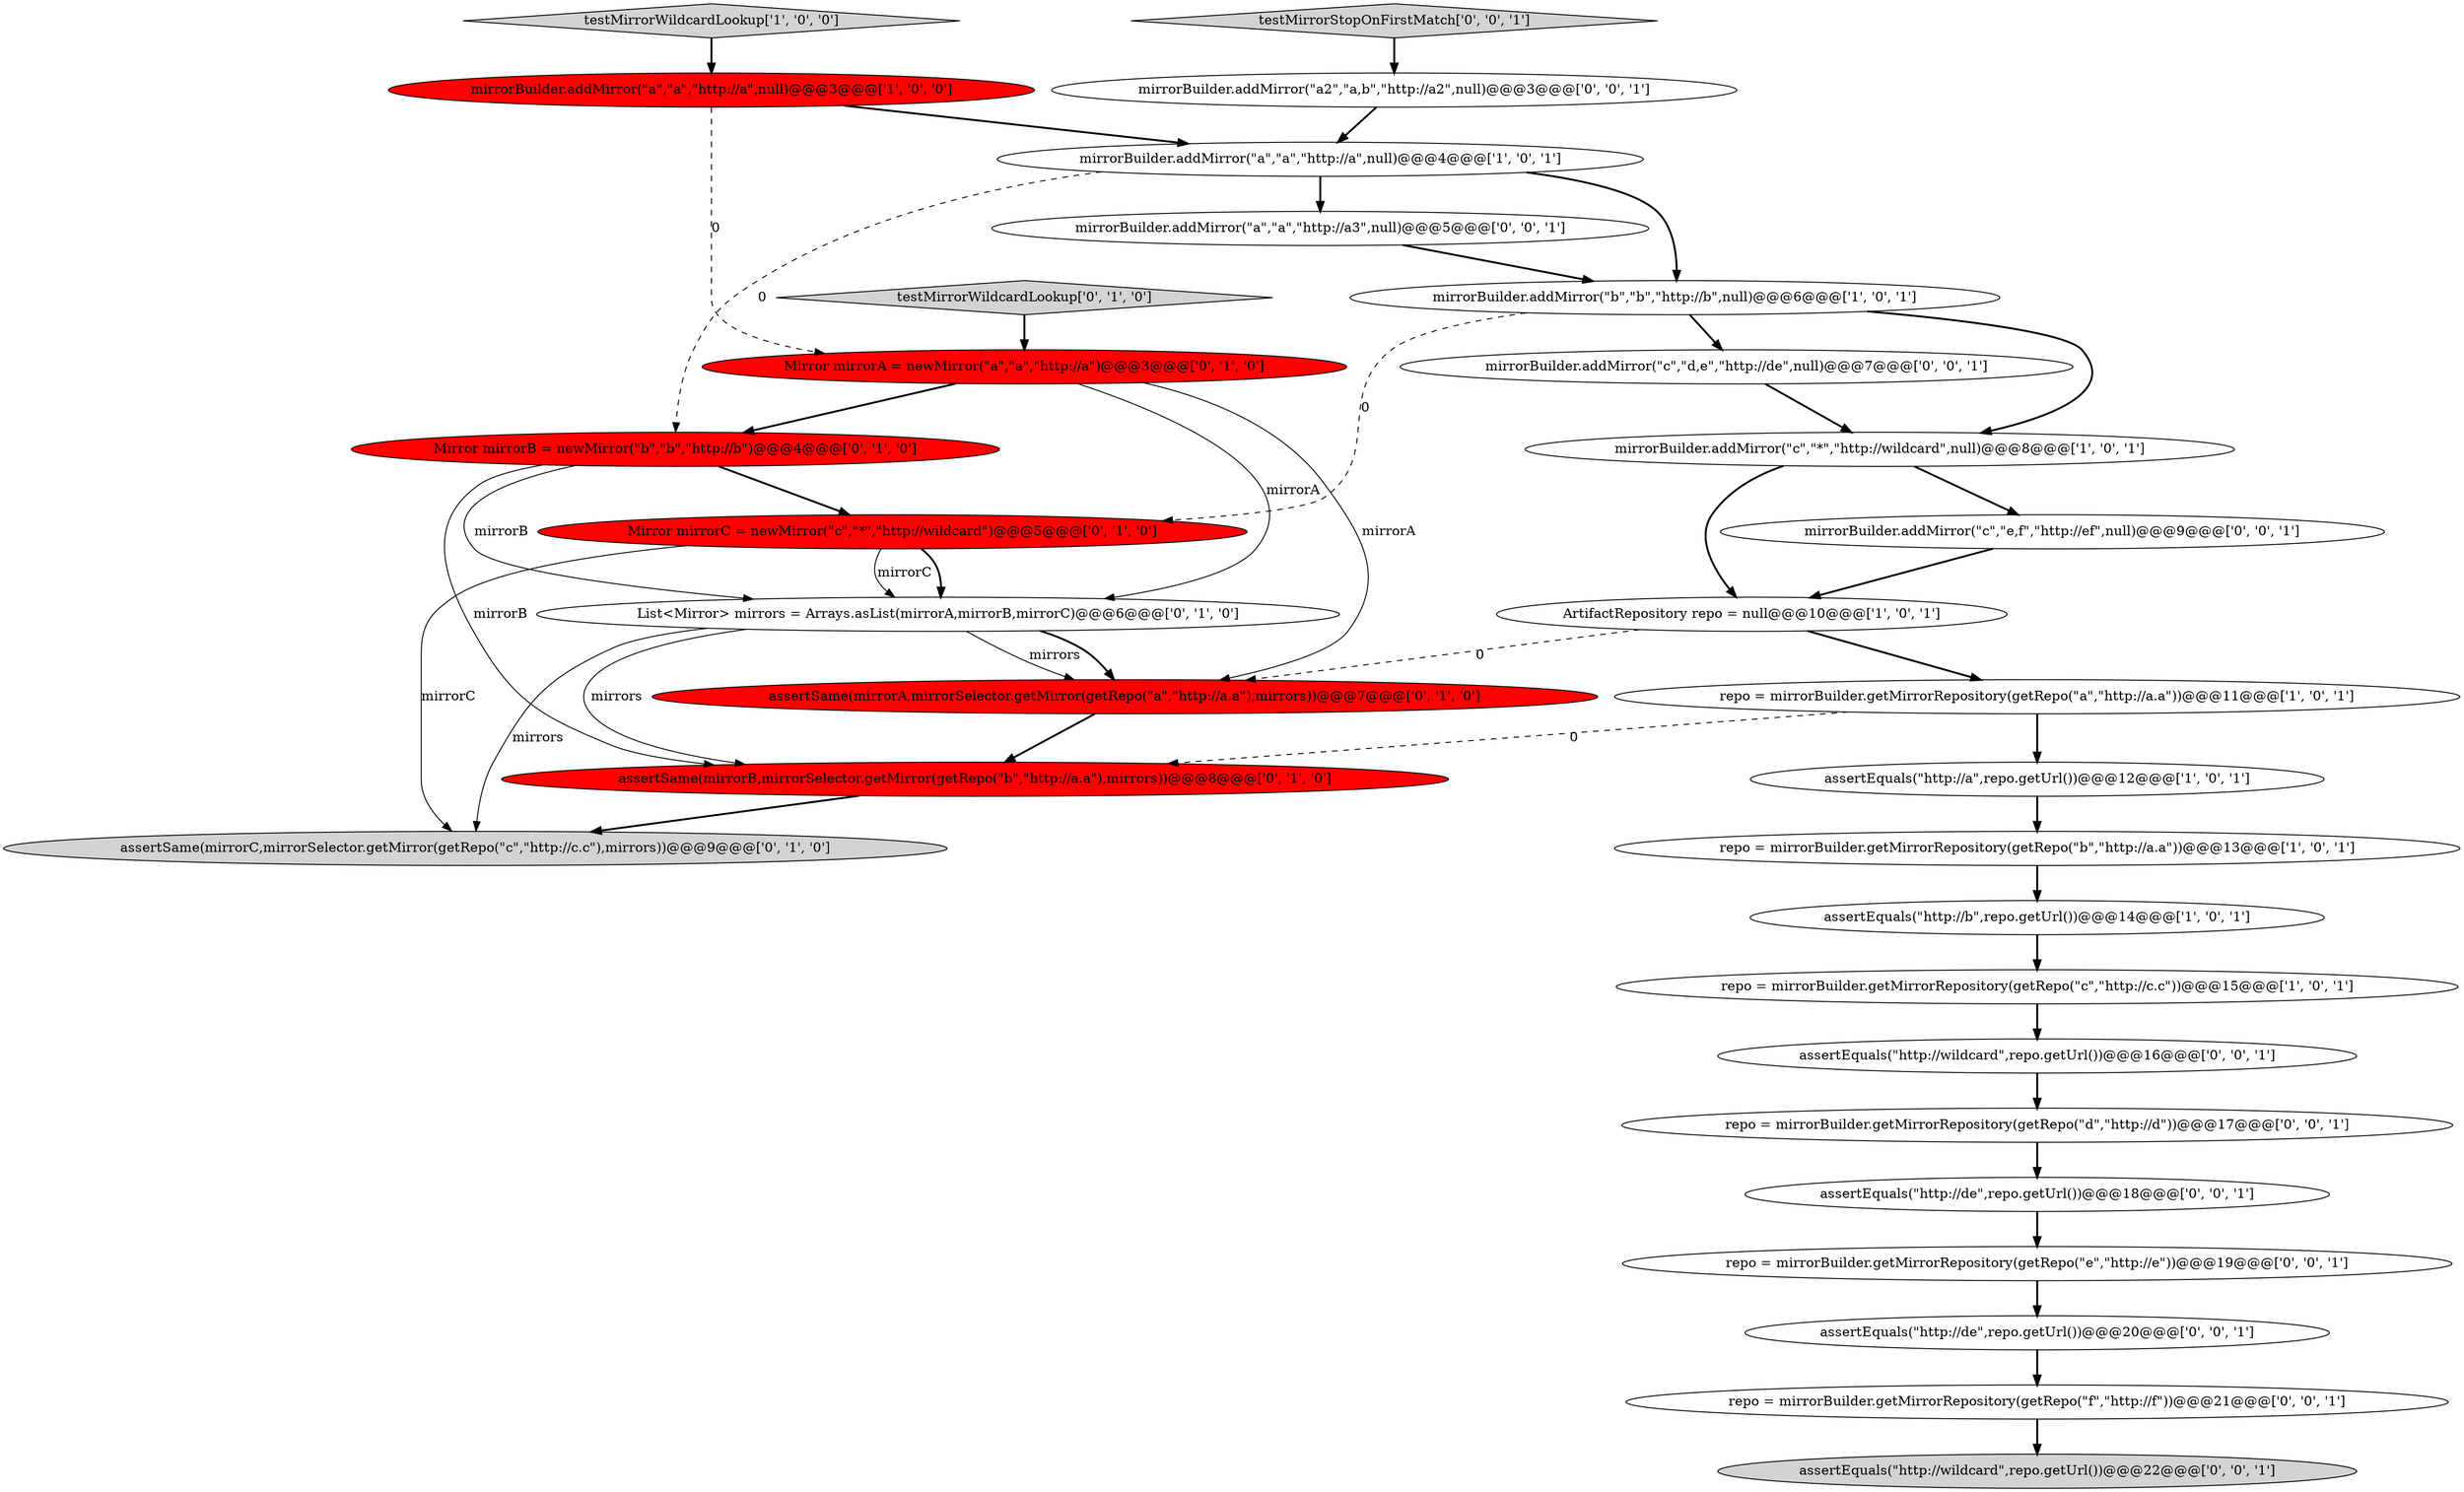 digraph {
30 [style = filled, label = "repo = mirrorBuilder.getMirrorRepository(getRepo(\"f\",\"http://f\"))@@@21@@@['0', '0', '1']", fillcolor = white, shape = ellipse image = "AAA0AAABBB3BBB"];
11 [style = filled, label = "Mirror mirrorA = newMirror(\"a\",\"a\",\"http://a\")@@@3@@@['0', '1', '0']", fillcolor = red, shape = ellipse image = "AAA1AAABBB2BBB"];
25 [style = filled, label = "mirrorBuilder.addMirror(\"c\",\"e,f\",\"http://ef\",null)@@@9@@@['0', '0', '1']", fillcolor = white, shape = ellipse image = "AAA0AAABBB3BBB"];
29 [style = filled, label = "mirrorBuilder.addMirror(\"a\",\"a\",\"http://a3\",null)@@@5@@@['0', '0', '1']", fillcolor = white, shape = ellipse image = "AAA0AAABBB3BBB"];
9 [style = filled, label = "testMirrorWildcardLookup['1', '0', '0']", fillcolor = lightgray, shape = diamond image = "AAA0AAABBB1BBB"];
1 [style = filled, label = "mirrorBuilder.addMirror(\"a\",\"a\",\"http://a\",null)@@@4@@@['1', '0', '1']", fillcolor = white, shape = ellipse image = "AAA0AAABBB1BBB"];
12 [style = filled, label = "testMirrorWildcardLookup['0', '1', '0']", fillcolor = lightgray, shape = diamond image = "AAA0AAABBB2BBB"];
6 [style = filled, label = "mirrorBuilder.addMirror(\"a\",\"a\",\"http://a\",null)@@@3@@@['1', '0', '0']", fillcolor = red, shape = ellipse image = "AAA1AAABBB1BBB"];
28 [style = filled, label = "repo = mirrorBuilder.getMirrorRepository(getRepo(\"d\",\"http://d\"))@@@17@@@['0', '0', '1']", fillcolor = white, shape = ellipse image = "AAA0AAABBB3BBB"];
27 [style = filled, label = "assertEquals(\"http://wildcard\",repo.getUrl())@@@22@@@['0', '0', '1']", fillcolor = lightgray, shape = ellipse image = "AAA0AAABBB3BBB"];
2 [style = filled, label = "ArtifactRepository repo = null@@@10@@@['1', '0', '1']", fillcolor = white, shape = ellipse image = "AAA0AAABBB1BBB"];
17 [style = filled, label = "List<Mirror> mirrors = Arrays.asList(mirrorA,mirrorB,mirrorC)@@@6@@@['0', '1', '0']", fillcolor = white, shape = ellipse image = "AAA0AAABBB2BBB"];
8 [style = filled, label = "repo = mirrorBuilder.getMirrorRepository(getRepo(\"c\",\"http://c.c\"))@@@15@@@['1', '0', '1']", fillcolor = white, shape = ellipse image = "AAA0AAABBB1BBB"];
15 [style = filled, label = "assertSame(mirrorC,mirrorSelector.getMirror(getRepo(\"c\",\"http://c.c\"),mirrors))@@@9@@@['0', '1', '0']", fillcolor = lightgray, shape = ellipse image = "AAA0AAABBB2BBB"];
18 [style = filled, label = "Mirror mirrorB = newMirror(\"b\",\"b\",\"http://b\")@@@4@@@['0', '1', '0']", fillcolor = red, shape = ellipse image = "AAA1AAABBB2BBB"];
0 [style = filled, label = "assertEquals(\"http://b\",repo.getUrl())@@@14@@@['1', '0', '1']", fillcolor = white, shape = ellipse image = "AAA0AAABBB1BBB"];
21 [style = filled, label = "assertEquals(\"http://de\",repo.getUrl())@@@18@@@['0', '0', '1']", fillcolor = white, shape = ellipse image = "AAA0AAABBB3BBB"];
14 [style = filled, label = "Mirror mirrorC = newMirror(\"c\",\"*\",\"http://wildcard\")@@@5@@@['0', '1', '0']", fillcolor = red, shape = ellipse image = "AAA1AAABBB2BBB"];
10 [style = filled, label = "repo = mirrorBuilder.getMirrorRepository(getRepo(\"a\",\"http://a.a\"))@@@11@@@['1', '0', '1']", fillcolor = white, shape = ellipse image = "AAA0AAABBB1BBB"];
19 [style = filled, label = "repo = mirrorBuilder.getMirrorRepository(getRepo(\"e\",\"http://e\"))@@@19@@@['0', '0', '1']", fillcolor = white, shape = ellipse image = "AAA0AAABBB3BBB"];
7 [style = filled, label = "repo = mirrorBuilder.getMirrorRepository(getRepo(\"b\",\"http://a.a\"))@@@13@@@['1', '0', '1']", fillcolor = white, shape = ellipse image = "AAA0AAABBB1BBB"];
4 [style = filled, label = "mirrorBuilder.addMirror(\"c\",\"*\",\"http://wildcard\",null)@@@8@@@['1', '0', '1']", fillcolor = white, shape = ellipse image = "AAA0AAABBB1BBB"];
16 [style = filled, label = "assertSame(mirrorA,mirrorSelector.getMirror(getRepo(\"a\",\"http://a.a\"),mirrors))@@@7@@@['0', '1', '0']", fillcolor = red, shape = ellipse image = "AAA1AAABBB2BBB"];
26 [style = filled, label = "mirrorBuilder.addMirror(\"c\",\"d,e\",\"http://de\",null)@@@7@@@['0', '0', '1']", fillcolor = white, shape = ellipse image = "AAA0AAABBB3BBB"];
22 [style = filled, label = "assertEquals(\"http://wildcard\",repo.getUrl())@@@16@@@['0', '0', '1']", fillcolor = white, shape = ellipse image = "AAA0AAABBB3BBB"];
20 [style = filled, label = "assertEquals(\"http://de\",repo.getUrl())@@@20@@@['0', '0', '1']", fillcolor = white, shape = ellipse image = "AAA0AAABBB3BBB"];
3 [style = filled, label = "assertEquals(\"http://a\",repo.getUrl())@@@12@@@['1', '0', '1']", fillcolor = white, shape = ellipse image = "AAA0AAABBB1BBB"];
13 [style = filled, label = "assertSame(mirrorB,mirrorSelector.getMirror(getRepo(\"b\",\"http://a.a\"),mirrors))@@@8@@@['0', '1', '0']", fillcolor = red, shape = ellipse image = "AAA1AAABBB2BBB"];
23 [style = filled, label = "testMirrorStopOnFirstMatch['0', '0', '1']", fillcolor = lightgray, shape = diamond image = "AAA0AAABBB3BBB"];
5 [style = filled, label = "mirrorBuilder.addMirror(\"b\",\"b\",\"http://b\",null)@@@6@@@['1', '0', '1']", fillcolor = white, shape = ellipse image = "AAA0AAABBB1BBB"];
24 [style = filled, label = "mirrorBuilder.addMirror(\"a2\",\"a,b\",\"http://a2\",null)@@@3@@@['0', '0', '1']", fillcolor = white, shape = ellipse image = "AAA0AAABBB3BBB"];
1->5 [style = bold, label=""];
16->13 [style = bold, label=""];
29->5 [style = bold, label=""];
18->17 [style = solid, label="mirrorB"];
5->14 [style = dashed, label="0"];
14->15 [style = solid, label="mirrorC"];
4->25 [style = bold, label=""];
21->19 [style = bold, label=""];
18->13 [style = solid, label="mirrorB"];
17->16 [style = solid, label="mirrors"];
19->20 [style = bold, label=""];
11->17 [style = solid, label="mirrorA"];
30->27 [style = bold, label=""];
12->11 [style = bold, label=""];
6->11 [style = dashed, label="0"];
5->26 [style = bold, label=""];
10->3 [style = bold, label=""];
14->17 [style = bold, label=""];
7->0 [style = bold, label=""];
22->28 [style = bold, label=""];
1->18 [style = dashed, label="0"];
4->2 [style = bold, label=""];
10->13 [style = dashed, label="0"];
17->15 [style = solid, label="mirrors"];
2->10 [style = bold, label=""];
26->4 [style = bold, label=""];
11->16 [style = solid, label="mirrorA"];
25->2 [style = bold, label=""];
11->18 [style = bold, label=""];
9->6 [style = bold, label=""];
8->22 [style = bold, label=""];
6->1 [style = bold, label=""];
23->24 [style = bold, label=""];
28->21 [style = bold, label=""];
3->7 [style = bold, label=""];
17->13 [style = solid, label="mirrors"];
2->16 [style = dashed, label="0"];
5->4 [style = bold, label=""];
0->8 [style = bold, label=""];
13->15 [style = bold, label=""];
14->17 [style = solid, label="mirrorC"];
24->1 [style = bold, label=""];
1->29 [style = bold, label=""];
20->30 [style = bold, label=""];
18->14 [style = bold, label=""];
17->16 [style = bold, label=""];
}

